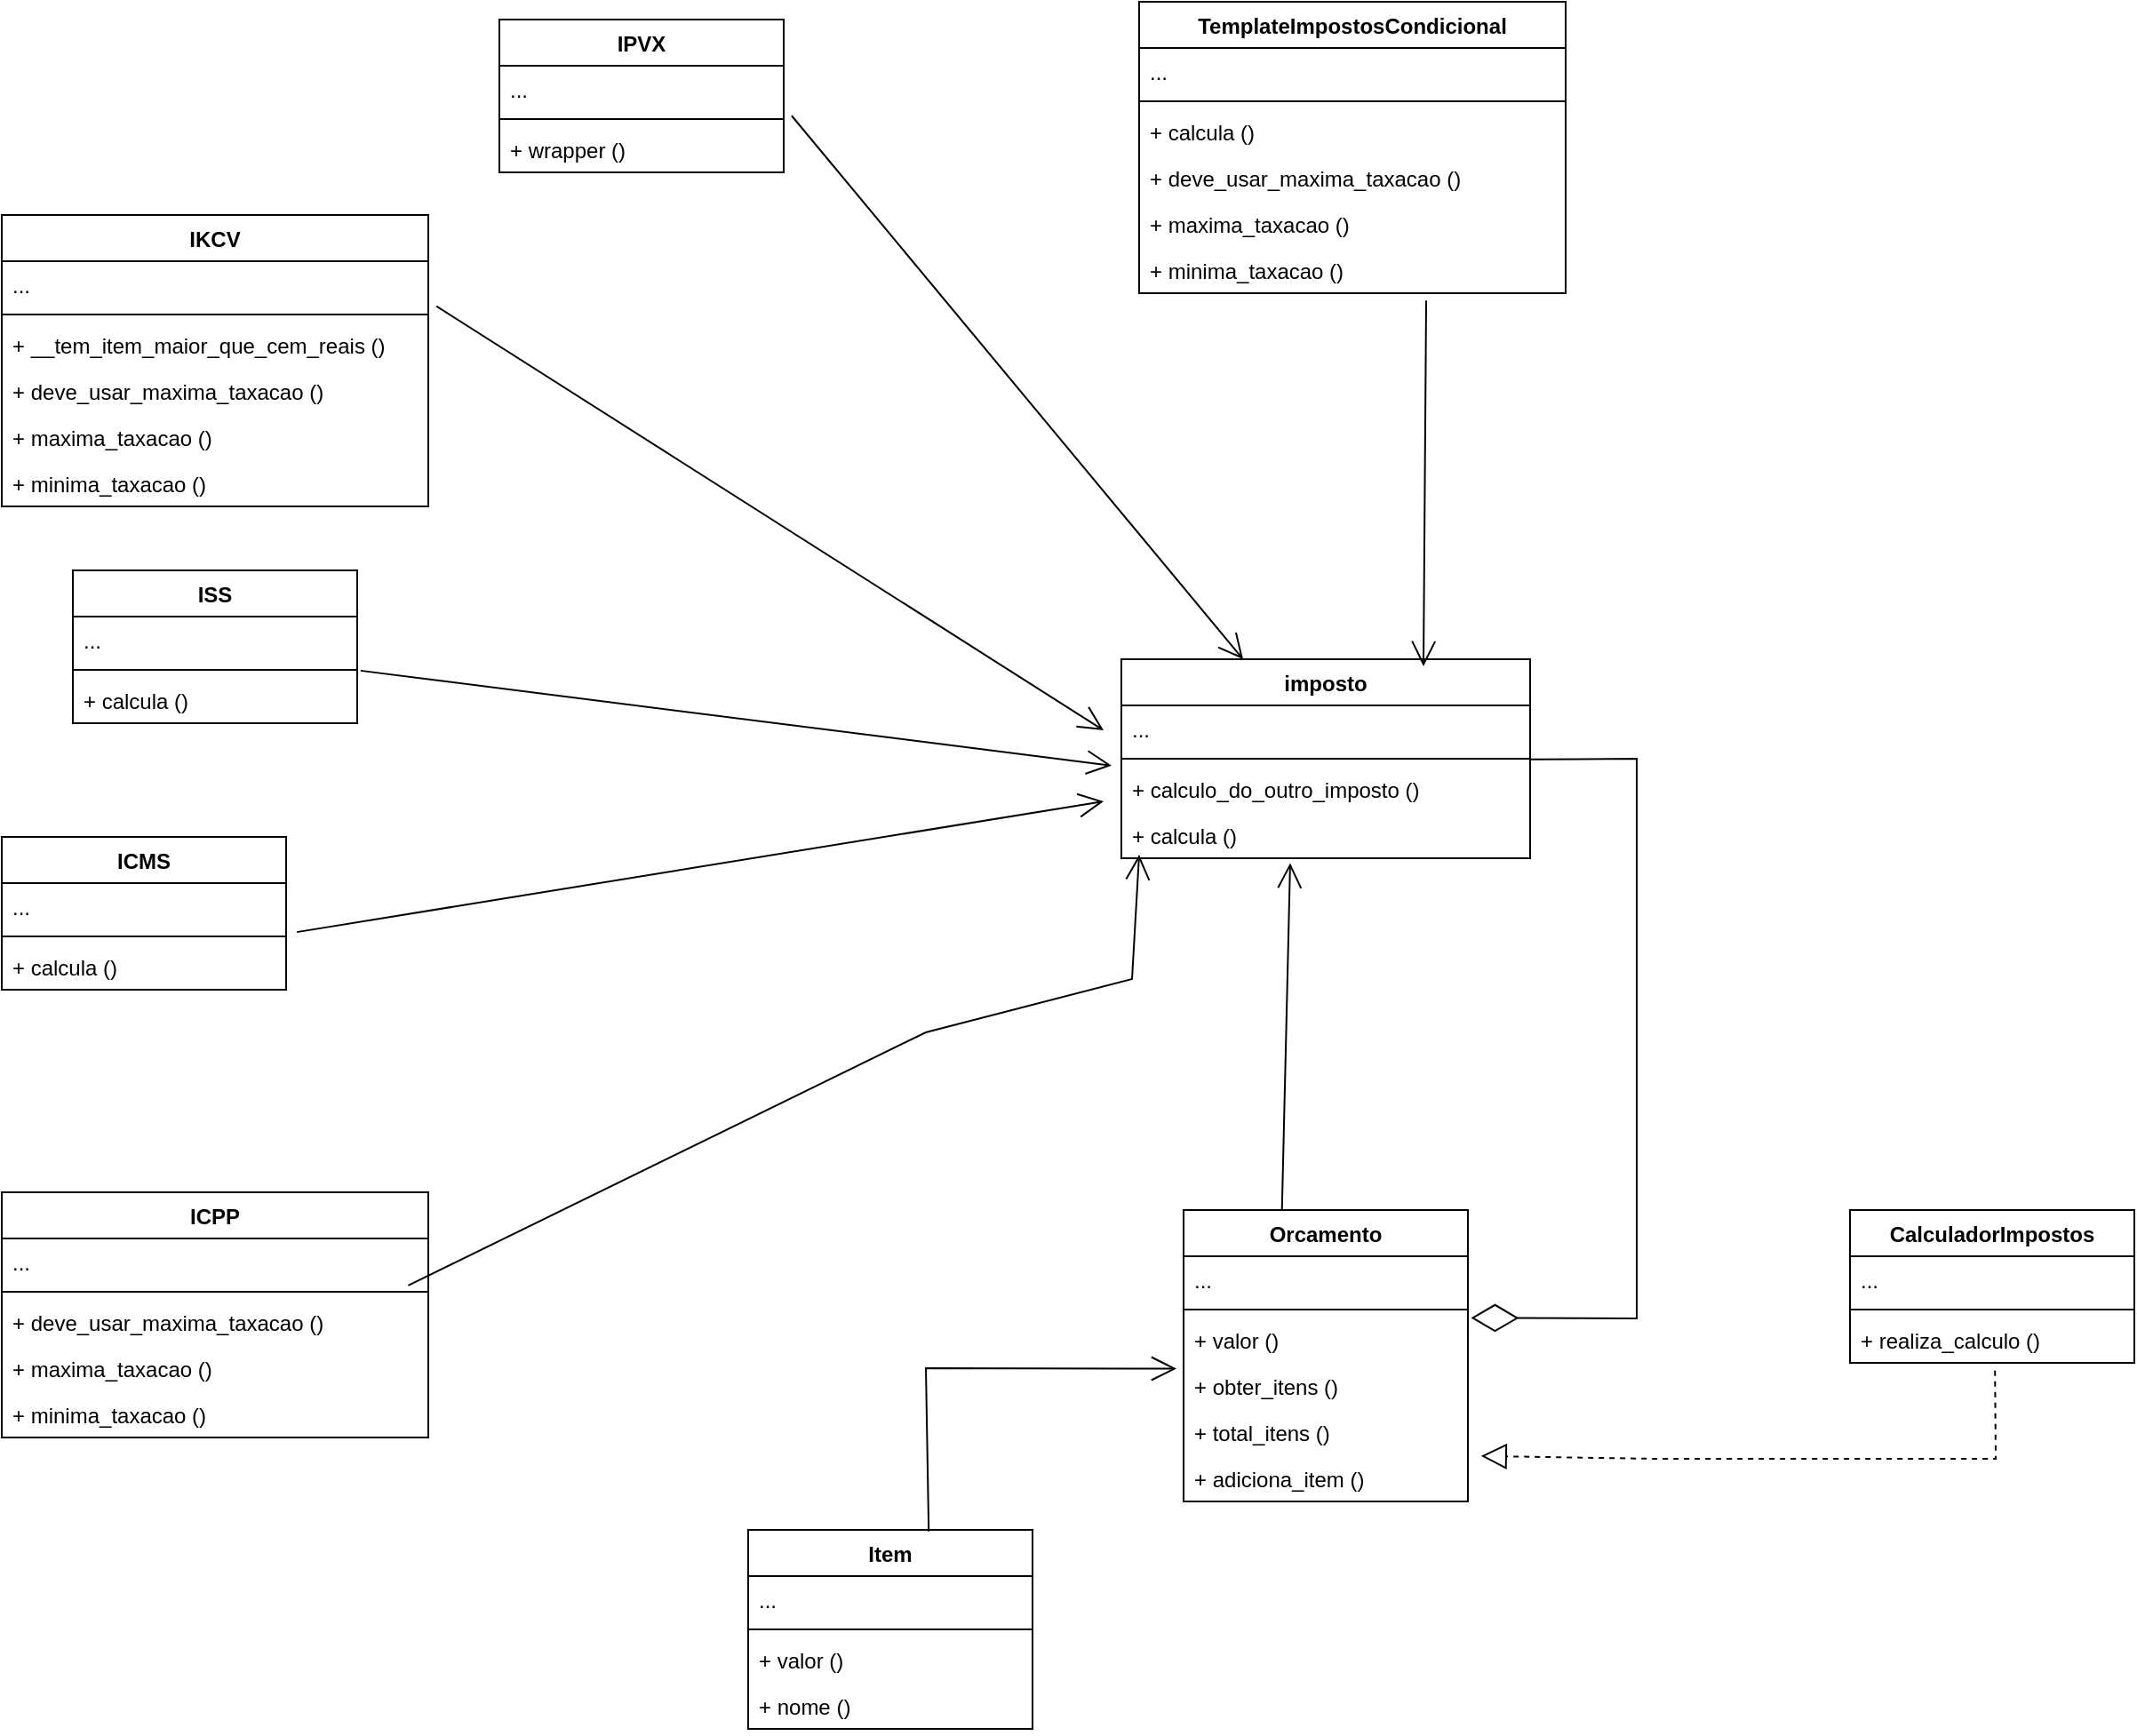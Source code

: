 <mxfile version="17.2.4" type="device"><diagram id="cHCzHxzGLKx-GWKBa0lS" name="Page-1"><mxGraphModel dx="1483" dy="781" grid="1" gridSize="10" guides="1" tooltips="1" connect="1" arrows="1" fold="1" page="1" pageScale="1" pageWidth="2339" pageHeight="3300" math="0" shadow="0"><root><mxCell id="0"/><mxCell id="1" parent="0"/><mxCell id="py1mBXw7uts6ZIPNyMT8-1" value="imposto" style="swimlane;fontStyle=1;align=center;verticalAlign=top;childLayout=stackLayout;horizontal=1;startSize=26;horizontalStack=0;resizeParent=1;resizeParentMax=0;resizeLast=0;collapsible=1;marginBottom=0;" vertex="1" parent="1"><mxGeometry x="790" y="410" width="230" height="112" as="geometry"/></mxCell><mxCell id="py1mBXw7uts6ZIPNyMT8-2" value="..." style="text;strokeColor=none;fillColor=none;align=left;verticalAlign=top;spacingLeft=4;spacingRight=4;overflow=hidden;rotatable=0;points=[[0,0.5],[1,0.5]];portConstraint=eastwest;" vertex="1" parent="py1mBXw7uts6ZIPNyMT8-1"><mxGeometry y="26" width="230" height="26" as="geometry"/></mxCell><mxCell id="py1mBXw7uts6ZIPNyMT8-3" value="" style="line;strokeWidth=1;fillColor=none;align=left;verticalAlign=middle;spacingTop=-1;spacingLeft=3;spacingRight=3;rotatable=0;labelPosition=right;points=[];portConstraint=eastwest;" vertex="1" parent="py1mBXw7uts6ZIPNyMT8-1"><mxGeometry y="52" width="230" height="8" as="geometry"/></mxCell><mxCell id="py1mBXw7uts6ZIPNyMT8-4" value="+ calculo_do_outro_imposto ()" style="text;strokeColor=none;fillColor=none;align=left;verticalAlign=top;spacingLeft=4;spacingRight=4;overflow=hidden;rotatable=0;points=[[0,0.5],[1,0.5]];portConstraint=eastwest;" vertex="1" parent="py1mBXw7uts6ZIPNyMT8-1"><mxGeometry y="60" width="230" height="26" as="geometry"/></mxCell><mxCell id="py1mBXw7uts6ZIPNyMT8-57" value="+ calcula ()" style="text;strokeColor=none;fillColor=none;align=left;verticalAlign=top;spacingLeft=4;spacingRight=4;overflow=hidden;rotatable=0;points=[[0,0.5],[1,0.5]];portConstraint=eastwest;" vertex="1" parent="py1mBXw7uts6ZIPNyMT8-1"><mxGeometry y="86" width="230" height="26" as="geometry"/></mxCell><mxCell id="py1mBXw7uts6ZIPNyMT8-5" value="ISS" style="swimlane;fontStyle=1;align=center;verticalAlign=top;childLayout=stackLayout;horizontal=1;startSize=26;horizontalStack=0;resizeParent=1;resizeParentMax=0;resizeLast=0;collapsible=1;marginBottom=0;" vertex="1" parent="1"><mxGeometry x="200" y="360" width="160" height="86" as="geometry"/></mxCell><mxCell id="py1mBXw7uts6ZIPNyMT8-6" value="..." style="text;strokeColor=none;fillColor=none;align=left;verticalAlign=top;spacingLeft=4;spacingRight=4;overflow=hidden;rotatable=0;points=[[0,0.5],[1,0.5]];portConstraint=eastwest;" vertex="1" parent="py1mBXw7uts6ZIPNyMT8-5"><mxGeometry y="26" width="160" height="26" as="geometry"/></mxCell><mxCell id="py1mBXw7uts6ZIPNyMT8-7" value="" style="line;strokeWidth=1;fillColor=none;align=left;verticalAlign=middle;spacingTop=-1;spacingLeft=3;spacingRight=3;rotatable=0;labelPosition=right;points=[];portConstraint=eastwest;" vertex="1" parent="py1mBXw7uts6ZIPNyMT8-5"><mxGeometry y="52" width="160" height="8" as="geometry"/></mxCell><mxCell id="py1mBXw7uts6ZIPNyMT8-8" value="+ calcula ()" style="text;strokeColor=none;fillColor=none;align=left;verticalAlign=top;spacingLeft=4;spacingRight=4;overflow=hidden;rotatable=0;points=[[0,0.5],[1,0.5]];portConstraint=eastwest;" vertex="1" parent="py1mBXw7uts6ZIPNyMT8-5"><mxGeometry y="60" width="160" height="26" as="geometry"/></mxCell><mxCell id="py1mBXw7uts6ZIPNyMT8-9" value="ICMS" style="swimlane;fontStyle=1;align=center;verticalAlign=top;childLayout=stackLayout;horizontal=1;startSize=26;horizontalStack=0;resizeParent=1;resizeParentMax=0;resizeLast=0;collapsible=1;marginBottom=0;" vertex="1" parent="1"><mxGeometry x="160" y="510" width="160" height="86" as="geometry"/></mxCell><mxCell id="py1mBXw7uts6ZIPNyMT8-10" value="..." style="text;strokeColor=none;fillColor=none;align=left;verticalAlign=top;spacingLeft=4;spacingRight=4;overflow=hidden;rotatable=0;points=[[0,0.5],[1,0.5]];portConstraint=eastwest;" vertex="1" parent="py1mBXw7uts6ZIPNyMT8-9"><mxGeometry y="26" width="160" height="26" as="geometry"/></mxCell><mxCell id="py1mBXw7uts6ZIPNyMT8-11" value="" style="line;strokeWidth=1;fillColor=none;align=left;verticalAlign=middle;spacingTop=-1;spacingLeft=3;spacingRight=3;rotatable=0;labelPosition=right;points=[];portConstraint=eastwest;" vertex="1" parent="py1mBXw7uts6ZIPNyMT8-9"><mxGeometry y="52" width="160" height="8" as="geometry"/></mxCell><mxCell id="py1mBXw7uts6ZIPNyMT8-12" value="+ calcula ()" style="text;strokeColor=none;fillColor=none;align=left;verticalAlign=top;spacingLeft=4;spacingRight=4;overflow=hidden;rotatable=0;points=[[0,0.5],[1,0.5]];portConstraint=eastwest;" vertex="1" parent="py1mBXw7uts6ZIPNyMT8-9"><mxGeometry y="60" width="160" height="26" as="geometry"/></mxCell><mxCell id="py1mBXw7uts6ZIPNyMT8-13" value="ICPP" style="swimlane;fontStyle=1;align=center;verticalAlign=top;childLayout=stackLayout;horizontal=1;startSize=26;horizontalStack=0;resizeParent=1;resizeParentMax=0;resizeLast=0;collapsible=1;marginBottom=0;" vertex="1" parent="1"><mxGeometry x="160" y="710" width="240" height="138" as="geometry"/></mxCell><mxCell id="py1mBXw7uts6ZIPNyMT8-14" value="..." style="text;strokeColor=none;fillColor=none;align=left;verticalAlign=top;spacingLeft=4;spacingRight=4;overflow=hidden;rotatable=0;points=[[0,0.5],[1,0.5]];portConstraint=eastwest;" vertex="1" parent="py1mBXw7uts6ZIPNyMT8-13"><mxGeometry y="26" width="240" height="26" as="geometry"/></mxCell><mxCell id="py1mBXw7uts6ZIPNyMT8-15" value="" style="line;strokeWidth=1;fillColor=none;align=left;verticalAlign=middle;spacingTop=-1;spacingLeft=3;spacingRight=3;rotatable=0;labelPosition=right;points=[];portConstraint=eastwest;" vertex="1" parent="py1mBXw7uts6ZIPNyMT8-13"><mxGeometry y="52" width="240" height="8" as="geometry"/></mxCell><mxCell id="py1mBXw7uts6ZIPNyMT8-66" value="+ deve_usar_maxima_taxacao ()" style="text;strokeColor=none;fillColor=none;align=left;verticalAlign=top;spacingLeft=4;spacingRight=4;overflow=hidden;rotatable=0;points=[[0,0.5],[1,0.5]];portConstraint=eastwest;" vertex="1" parent="py1mBXw7uts6ZIPNyMT8-13"><mxGeometry y="60" width="240" height="26" as="geometry"/></mxCell><mxCell id="py1mBXw7uts6ZIPNyMT8-16" value="+ maxima_taxacao ()" style="text;strokeColor=none;fillColor=none;align=left;verticalAlign=top;spacingLeft=4;spacingRight=4;overflow=hidden;rotatable=0;points=[[0,0.5],[1,0.5]];portConstraint=eastwest;" vertex="1" parent="py1mBXw7uts6ZIPNyMT8-13"><mxGeometry y="86" width="240" height="26" as="geometry"/></mxCell><mxCell id="py1mBXw7uts6ZIPNyMT8-65" value="+ minima_taxacao ()" style="text;strokeColor=none;fillColor=none;align=left;verticalAlign=top;spacingLeft=4;spacingRight=4;overflow=hidden;rotatable=0;points=[[0,0.5],[1,0.5]];portConstraint=eastwest;" vertex="1" parent="py1mBXw7uts6ZIPNyMT8-13"><mxGeometry y="112" width="240" height="26" as="geometry"/></mxCell><mxCell id="py1mBXw7uts6ZIPNyMT8-17" value="TemplateImpostosCondicional" style="swimlane;fontStyle=1;align=center;verticalAlign=top;childLayout=stackLayout;horizontal=1;startSize=26;horizontalStack=0;resizeParent=1;resizeParentMax=0;resizeLast=0;collapsible=1;marginBottom=0;" vertex="1" parent="1"><mxGeometry x="800" y="40" width="240" height="164" as="geometry"/></mxCell><mxCell id="py1mBXw7uts6ZIPNyMT8-18" value="..." style="text;strokeColor=none;fillColor=none;align=left;verticalAlign=top;spacingLeft=4;spacingRight=4;overflow=hidden;rotatable=0;points=[[0,0.5],[1,0.5]];portConstraint=eastwest;" vertex="1" parent="py1mBXw7uts6ZIPNyMT8-17"><mxGeometry y="26" width="240" height="26" as="geometry"/></mxCell><mxCell id="py1mBXw7uts6ZIPNyMT8-19" value="" style="line;strokeWidth=1;fillColor=none;align=left;verticalAlign=middle;spacingTop=-1;spacingLeft=3;spacingRight=3;rotatable=0;labelPosition=right;points=[];portConstraint=eastwest;" vertex="1" parent="py1mBXw7uts6ZIPNyMT8-17"><mxGeometry y="52" width="240" height="8" as="geometry"/></mxCell><mxCell id="py1mBXw7uts6ZIPNyMT8-53" value="" style="endArrow=open;endFill=1;endSize=12;html=1;rounded=0;exitX=0.673;exitY=1.159;exitDx=0;exitDy=0;exitPerimeter=0;" edge="1" parent="py1mBXw7uts6ZIPNyMT8-17" source="py1mBXw7uts6ZIPNyMT8-20"><mxGeometry width="160" relative="1" as="geometry"><mxPoint x="160" y="140" as="sourcePoint"/><mxPoint x="160" y="374" as="targetPoint"/><Array as="points"/></mxGeometry></mxCell><mxCell id="py1mBXw7uts6ZIPNyMT8-60" value="+ calcula ()" style="text;strokeColor=none;fillColor=none;align=left;verticalAlign=top;spacingLeft=4;spacingRight=4;overflow=hidden;rotatable=0;points=[[0,0.5],[1,0.5]];portConstraint=eastwest;" vertex="1" parent="py1mBXw7uts6ZIPNyMT8-17"><mxGeometry y="60" width="240" height="26" as="geometry"/></mxCell><mxCell id="py1mBXw7uts6ZIPNyMT8-61" value="+ deve_usar_maxima_taxacao ()" style="text;strokeColor=none;fillColor=none;align=left;verticalAlign=top;spacingLeft=4;spacingRight=4;overflow=hidden;rotatable=0;points=[[0,0.5],[1,0.5]];portConstraint=eastwest;" vertex="1" parent="py1mBXw7uts6ZIPNyMT8-17"><mxGeometry y="86" width="240" height="26" as="geometry"/></mxCell><mxCell id="py1mBXw7uts6ZIPNyMT8-59" value="+ maxima_taxacao ()" style="text;strokeColor=none;fillColor=none;align=left;verticalAlign=top;spacingLeft=4;spacingRight=4;overflow=hidden;rotatable=0;points=[[0,0.5],[1,0.5]];portConstraint=eastwest;" vertex="1" parent="py1mBXw7uts6ZIPNyMT8-17"><mxGeometry y="112" width="240" height="26" as="geometry"/></mxCell><mxCell id="py1mBXw7uts6ZIPNyMT8-20" value="+ minima_taxacao ()" style="text;strokeColor=none;fillColor=none;align=left;verticalAlign=top;spacingLeft=4;spacingRight=4;overflow=hidden;rotatable=0;points=[[0,0.5],[1,0.5]];portConstraint=eastwest;" vertex="1" parent="py1mBXw7uts6ZIPNyMT8-17"><mxGeometry y="138" width="240" height="26" as="geometry"/></mxCell><mxCell id="py1mBXw7uts6ZIPNyMT8-21" value="IPVX" style="swimlane;fontStyle=1;align=center;verticalAlign=top;childLayout=stackLayout;horizontal=1;startSize=26;horizontalStack=0;resizeParent=1;resizeParentMax=0;resizeLast=0;collapsible=1;marginBottom=0;" vertex="1" parent="1"><mxGeometry x="440" y="50" width="160" height="86" as="geometry"/></mxCell><mxCell id="py1mBXw7uts6ZIPNyMT8-22" value="..." style="text;strokeColor=none;fillColor=none;align=left;verticalAlign=top;spacingLeft=4;spacingRight=4;overflow=hidden;rotatable=0;points=[[0,0.5],[1,0.5]];portConstraint=eastwest;" vertex="1" parent="py1mBXw7uts6ZIPNyMT8-21"><mxGeometry y="26" width="160" height="26" as="geometry"/></mxCell><mxCell id="py1mBXw7uts6ZIPNyMT8-23" value="" style="line;strokeWidth=1;fillColor=none;align=left;verticalAlign=middle;spacingTop=-1;spacingLeft=3;spacingRight=3;rotatable=0;labelPosition=right;points=[];portConstraint=eastwest;" vertex="1" parent="py1mBXw7uts6ZIPNyMT8-21"><mxGeometry y="52" width="160" height="8" as="geometry"/></mxCell><mxCell id="py1mBXw7uts6ZIPNyMT8-24" value="+ wrapper ()" style="text;strokeColor=none;fillColor=none;align=left;verticalAlign=top;spacingLeft=4;spacingRight=4;overflow=hidden;rotatable=0;points=[[0,0.5],[1,0.5]];portConstraint=eastwest;" vertex="1" parent="py1mBXw7uts6ZIPNyMT8-21"><mxGeometry y="60" width="160" height="26" as="geometry"/></mxCell><mxCell id="py1mBXw7uts6ZIPNyMT8-26" value="IKCV" style="swimlane;fontStyle=1;align=center;verticalAlign=top;childLayout=stackLayout;horizontal=1;startSize=26;horizontalStack=0;resizeParent=1;resizeParentMax=0;resizeLast=0;collapsible=1;marginBottom=0;" vertex="1" parent="1"><mxGeometry x="160" y="160" width="240" height="164" as="geometry"/></mxCell><mxCell id="py1mBXw7uts6ZIPNyMT8-27" value="..." style="text;strokeColor=none;fillColor=none;align=left;verticalAlign=top;spacingLeft=4;spacingRight=4;overflow=hidden;rotatable=0;points=[[0,0.5],[1,0.5]];portConstraint=eastwest;" vertex="1" parent="py1mBXw7uts6ZIPNyMT8-26"><mxGeometry y="26" width="240" height="26" as="geometry"/></mxCell><mxCell id="py1mBXw7uts6ZIPNyMT8-28" value="" style="line;strokeWidth=1;fillColor=none;align=left;verticalAlign=middle;spacingTop=-1;spacingLeft=3;spacingRight=3;rotatable=0;labelPosition=right;points=[];portConstraint=eastwest;" vertex="1" parent="py1mBXw7uts6ZIPNyMT8-26"><mxGeometry y="52" width="240" height="8" as="geometry"/></mxCell><mxCell id="py1mBXw7uts6ZIPNyMT8-29" value="+ __tem_item_maior_que_cem_reais ()" style="text;strokeColor=none;fillColor=none;align=left;verticalAlign=top;spacingLeft=4;spacingRight=4;overflow=hidden;rotatable=0;points=[[0,0.5],[1,0.5]];portConstraint=eastwest;" vertex="1" parent="py1mBXw7uts6ZIPNyMT8-26"><mxGeometry y="60" width="240" height="26" as="geometry"/></mxCell><mxCell id="py1mBXw7uts6ZIPNyMT8-64" value="+ deve_usar_maxima_taxacao ()" style="text;strokeColor=none;fillColor=none;align=left;verticalAlign=top;spacingLeft=4;spacingRight=4;overflow=hidden;rotatable=0;points=[[0,0.5],[1,0.5]];portConstraint=eastwest;" vertex="1" parent="py1mBXw7uts6ZIPNyMT8-26"><mxGeometry y="86" width="240" height="26" as="geometry"/></mxCell><mxCell id="py1mBXw7uts6ZIPNyMT8-62" value="+ maxima_taxacao ()" style="text;strokeColor=none;fillColor=none;align=left;verticalAlign=top;spacingLeft=4;spacingRight=4;overflow=hidden;rotatable=0;points=[[0,0.5],[1,0.5]];portConstraint=eastwest;" vertex="1" parent="py1mBXw7uts6ZIPNyMT8-26"><mxGeometry y="112" width="240" height="26" as="geometry"/></mxCell><mxCell id="py1mBXw7uts6ZIPNyMT8-63" value="+ minima_taxacao ()" style="text;strokeColor=none;fillColor=none;align=left;verticalAlign=top;spacingLeft=4;spacingRight=4;overflow=hidden;rotatable=0;points=[[0,0.5],[1,0.5]];portConstraint=eastwest;" vertex="1" parent="py1mBXw7uts6ZIPNyMT8-26"><mxGeometry y="138" width="240" height="26" as="geometry"/></mxCell><mxCell id="py1mBXw7uts6ZIPNyMT8-30" value="Item" style="swimlane;fontStyle=1;align=center;verticalAlign=top;childLayout=stackLayout;horizontal=1;startSize=26;horizontalStack=0;resizeParent=1;resizeParentMax=0;resizeLast=0;collapsible=1;marginBottom=0;" vertex="1" parent="1"><mxGeometry x="580" y="900" width="160" height="112" as="geometry"/></mxCell><mxCell id="py1mBXw7uts6ZIPNyMT8-31" value="..." style="text;strokeColor=none;fillColor=none;align=left;verticalAlign=top;spacingLeft=4;spacingRight=4;overflow=hidden;rotatable=0;points=[[0,0.5],[1,0.5]];portConstraint=eastwest;" vertex="1" parent="py1mBXw7uts6ZIPNyMT8-30"><mxGeometry y="26" width="160" height="26" as="geometry"/></mxCell><mxCell id="py1mBXw7uts6ZIPNyMT8-32" value="" style="line;strokeWidth=1;fillColor=none;align=left;verticalAlign=middle;spacingTop=-1;spacingLeft=3;spacingRight=3;rotatable=0;labelPosition=right;points=[];portConstraint=eastwest;" vertex="1" parent="py1mBXw7uts6ZIPNyMT8-30"><mxGeometry y="52" width="160" height="8" as="geometry"/></mxCell><mxCell id="py1mBXw7uts6ZIPNyMT8-33" value="+ valor ()" style="text;strokeColor=none;fillColor=none;align=left;verticalAlign=top;spacingLeft=4;spacingRight=4;overflow=hidden;rotatable=0;points=[[0,0.5],[1,0.5]];portConstraint=eastwest;" vertex="1" parent="py1mBXw7uts6ZIPNyMT8-30"><mxGeometry y="60" width="160" height="26" as="geometry"/></mxCell><mxCell id="py1mBXw7uts6ZIPNyMT8-56" value="+ nome ()" style="text;strokeColor=none;fillColor=none;align=left;verticalAlign=top;spacingLeft=4;spacingRight=4;overflow=hidden;rotatable=0;points=[[0,0.5],[1,0.5]];portConstraint=eastwest;" vertex="1" parent="py1mBXw7uts6ZIPNyMT8-30"><mxGeometry y="86" width="160" height="26" as="geometry"/></mxCell><mxCell id="py1mBXw7uts6ZIPNyMT8-34" value="Orcamento" style="swimlane;fontStyle=1;align=center;verticalAlign=top;childLayout=stackLayout;horizontal=1;startSize=26;horizontalStack=0;resizeParent=1;resizeParentMax=0;resizeLast=0;collapsible=1;marginBottom=0;" vertex="1" parent="1"><mxGeometry x="825" y="720" width="160" height="164" as="geometry"/></mxCell><mxCell id="py1mBXw7uts6ZIPNyMT8-35" value="..." style="text;strokeColor=none;fillColor=none;align=left;verticalAlign=top;spacingLeft=4;spacingRight=4;overflow=hidden;rotatable=0;points=[[0,0.5],[1,0.5]];portConstraint=eastwest;" vertex="1" parent="py1mBXw7uts6ZIPNyMT8-34"><mxGeometry y="26" width="160" height="26" as="geometry"/></mxCell><mxCell id="py1mBXw7uts6ZIPNyMT8-36" value="" style="line;strokeWidth=1;fillColor=none;align=left;verticalAlign=middle;spacingTop=-1;spacingLeft=3;spacingRight=3;rotatable=0;labelPosition=right;points=[];portConstraint=eastwest;" vertex="1" parent="py1mBXw7uts6ZIPNyMT8-34"><mxGeometry y="52" width="160" height="8" as="geometry"/></mxCell><mxCell id="py1mBXw7uts6ZIPNyMT8-45" value="+ valor ()" style="text;strokeColor=none;fillColor=none;align=left;verticalAlign=top;spacingLeft=4;spacingRight=4;overflow=hidden;rotatable=0;points=[[0,0.5],[1,0.5]];portConstraint=eastwest;" vertex="1" parent="py1mBXw7uts6ZIPNyMT8-34"><mxGeometry y="60" width="160" height="26" as="geometry"/></mxCell><mxCell id="py1mBXw7uts6ZIPNyMT8-55" value="+ obter_itens ()" style="text;strokeColor=none;fillColor=none;align=left;verticalAlign=top;spacingLeft=4;spacingRight=4;overflow=hidden;rotatable=0;points=[[0,0.5],[1,0.5]];portConstraint=eastwest;" vertex="1" parent="py1mBXw7uts6ZIPNyMT8-34"><mxGeometry y="86" width="160" height="26" as="geometry"/></mxCell><mxCell id="py1mBXw7uts6ZIPNyMT8-54" value="+ total_itens ()" style="text;strokeColor=none;fillColor=none;align=left;verticalAlign=top;spacingLeft=4;spacingRight=4;overflow=hidden;rotatable=0;points=[[0,0.5],[1,0.5]];portConstraint=eastwest;" vertex="1" parent="py1mBXw7uts6ZIPNyMT8-34"><mxGeometry y="112" width="160" height="26" as="geometry"/></mxCell><mxCell id="py1mBXw7uts6ZIPNyMT8-37" value="+ adiciona_item ()" style="text;strokeColor=none;fillColor=none;align=left;verticalAlign=top;spacingLeft=4;spacingRight=4;overflow=hidden;rotatable=0;points=[[0,0.5],[1,0.5]];portConstraint=eastwest;" vertex="1" parent="py1mBXw7uts6ZIPNyMT8-34"><mxGeometry y="138" width="160" height="26" as="geometry"/></mxCell><mxCell id="py1mBXw7uts6ZIPNyMT8-38" value="CalculadorImpostos" style="swimlane;fontStyle=1;align=center;verticalAlign=top;childLayout=stackLayout;horizontal=1;startSize=26;horizontalStack=0;resizeParent=1;resizeParentMax=0;resizeLast=0;collapsible=1;marginBottom=0;" vertex="1" parent="1"><mxGeometry x="1200" y="720" width="160" height="86" as="geometry"/></mxCell><mxCell id="py1mBXw7uts6ZIPNyMT8-39" value="..." style="text;strokeColor=none;fillColor=none;align=left;verticalAlign=top;spacingLeft=4;spacingRight=4;overflow=hidden;rotatable=0;points=[[0,0.5],[1,0.5]];portConstraint=eastwest;" vertex="1" parent="py1mBXw7uts6ZIPNyMT8-38"><mxGeometry y="26" width="160" height="26" as="geometry"/></mxCell><mxCell id="py1mBXw7uts6ZIPNyMT8-40" value="" style="line;strokeWidth=1;fillColor=none;align=left;verticalAlign=middle;spacingTop=-1;spacingLeft=3;spacingRight=3;rotatable=0;labelPosition=right;points=[];portConstraint=eastwest;" vertex="1" parent="py1mBXw7uts6ZIPNyMT8-38"><mxGeometry y="52" width="160" height="8" as="geometry"/></mxCell><mxCell id="py1mBXw7uts6ZIPNyMT8-41" value="+ realiza_calculo ()" style="text;strokeColor=none;fillColor=none;align=left;verticalAlign=top;spacingLeft=4;spacingRight=4;overflow=hidden;rotatable=0;points=[[0,0.5],[1,0.5]];portConstraint=eastwest;" vertex="1" parent="py1mBXw7uts6ZIPNyMT8-38"><mxGeometry y="60" width="160" height="26" as="geometry"/></mxCell><mxCell id="py1mBXw7uts6ZIPNyMT8-42" value="" style="endArrow=open;endFill=1;endSize=12;html=1;rounded=0;entryX=-0.025;entryY=1.126;entryDx=0;entryDy=0;exitX=0.635;exitY=0.008;exitDx=0;exitDy=0;exitPerimeter=0;entryPerimeter=0;" edge="1" parent="1" source="py1mBXw7uts6ZIPNyMT8-30" target="py1mBXw7uts6ZIPNyMT8-45"><mxGeometry width="160" relative="1" as="geometry"><mxPoint x="680" y="890" as="sourcePoint"/><mxPoint x="830" y="800" as="targetPoint"/><Array as="points"><mxPoint x="680" y="809"/></Array></mxGeometry></mxCell><mxCell id="py1mBXw7uts6ZIPNyMT8-43" value="" style="endArrow=block;dashed=1;endFill=0;endSize=12;html=1;rounded=0;exitX=0.51;exitY=1.17;exitDx=0;exitDy=0;exitPerimeter=0;entryX=1.046;entryY=0.016;entryDx=0;entryDy=0;entryPerimeter=0;" edge="1" parent="1" source="py1mBXw7uts6ZIPNyMT8-41" target="py1mBXw7uts6ZIPNyMT8-37"><mxGeometry width="160" relative="1" as="geometry"><mxPoint x="960" y="1080" as="sourcePoint"/><mxPoint x="930" y="870" as="targetPoint"/><Array as="points"><mxPoint x="1282" y="860"/><mxPoint x="1090" y="860"/></Array></mxGeometry></mxCell><mxCell id="py1mBXw7uts6ZIPNyMT8-44" value="" style="endArrow=open;endFill=1;endSize=12;html=1;rounded=0;exitX=0.346;exitY=0.002;exitDx=0;exitDy=0;exitPerimeter=0;entryX=0.413;entryY=1.104;entryDx=0;entryDy=0;entryPerimeter=0;" edge="1" parent="1" source="py1mBXw7uts6ZIPNyMT8-34" target="py1mBXw7uts6ZIPNyMT8-57"><mxGeometry width="160" relative="1" as="geometry"><mxPoint x="899" y="680" as="sourcePoint"/><mxPoint x="880" y="510" as="targetPoint"/></mxGeometry></mxCell><mxCell id="py1mBXw7uts6ZIPNyMT8-47" value="" style="endArrow=diamondThin;endFill=0;endSize=24;html=1;rounded=0;entryX=1.011;entryY=0.027;entryDx=0;entryDy=0;entryPerimeter=0;exitX=0.999;exitY=0.554;exitDx=0;exitDy=0;exitPerimeter=0;" edge="1" parent="1" source="py1mBXw7uts6ZIPNyMT8-3" target="py1mBXw7uts6ZIPNyMT8-45"><mxGeometry width="160" relative="1" as="geometry"><mxPoint x="960" y="650" as="sourcePoint"/><mxPoint x="1120" y="650" as="targetPoint"/><Array as="points"><mxPoint x="1080" y="466"/><mxPoint x="1080" y="781"/></Array></mxGeometry></mxCell><mxCell id="py1mBXw7uts6ZIPNyMT8-48" value="" style="endArrow=open;endFill=1;endSize=12;html=1;rounded=0;exitX=0.953;exitY=1.016;exitDx=0;exitDy=0;exitPerimeter=0;" edge="1" parent="1" source="py1mBXw7uts6ZIPNyMT8-14"><mxGeometry width="160" relative="1" as="geometry"><mxPoint x="420" y="710" as="sourcePoint"/><mxPoint x="800" y="520" as="targetPoint"/><Array as="points"><mxPoint x="680" y="620"/><mxPoint x="796" y="590"/></Array></mxGeometry></mxCell><mxCell id="py1mBXw7uts6ZIPNyMT8-49" value="" style="endArrow=open;endFill=1;endSize=12;html=1;rounded=0;exitX=1.038;exitY=1.06;exitDx=0;exitDy=0;exitPerimeter=0;" edge="1" parent="1" source="py1mBXw7uts6ZIPNyMT8-10"><mxGeometry width="160" relative="1" as="geometry"><mxPoint x="960" y="650" as="sourcePoint"/><mxPoint x="780" y="490" as="targetPoint"/></mxGeometry></mxCell><mxCell id="py1mBXw7uts6ZIPNyMT8-50" value="" style="endArrow=open;endFill=1;endSize=12;html=1;rounded=0;exitX=1.012;exitY=-0.137;exitDx=0;exitDy=0;exitPerimeter=0;entryX=-0.024;entryY=1.302;entryDx=0;entryDy=0;entryPerimeter=0;" edge="1" parent="1" source="py1mBXw7uts6ZIPNyMT8-8" target="py1mBXw7uts6ZIPNyMT8-2"><mxGeometry width="160" relative="1" as="geometry"><mxPoint x="960" y="650" as="sourcePoint"/><mxPoint x="1120" y="650" as="targetPoint"/></mxGeometry></mxCell><mxCell id="py1mBXw7uts6ZIPNyMT8-51" value="" style="endArrow=open;endFill=1;endSize=12;html=1;rounded=0;exitX=1.019;exitY=0.973;exitDx=0;exitDy=0;exitPerimeter=0;" edge="1" parent="1" source="py1mBXw7uts6ZIPNyMT8-27"><mxGeometry width="160" relative="1" as="geometry"><mxPoint x="960" y="650" as="sourcePoint"/><mxPoint x="780" y="450" as="targetPoint"/></mxGeometry></mxCell><mxCell id="py1mBXw7uts6ZIPNyMT8-52" value="" style="endArrow=open;endFill=1;endSize=12;html=1;rounded=0;exitX=1.028;exitY=1.082;exitDx=0;exitDy=0;exitPerimeter=0;" edge="1" parent="1" source="py1mBXw7uts6ZIPNyMT8-22" target="py1mBXw7uts6ZIPNyMT8-1"><mxGeometry width="160" relative="1" as="geometry"><mxPoint x="950" y="520" as="sourcePoint"/><mxPoint x="1120" y="510" as="targetPoint"/></mxGeometry></mxCell></root></mxGraphModel></diagram></mxfile>